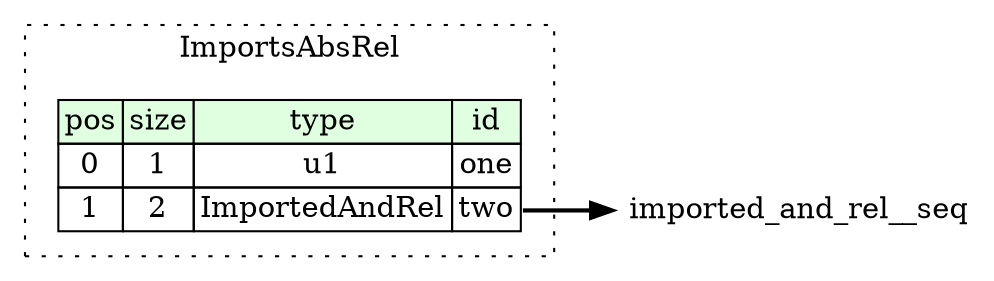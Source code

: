 digraph {
	rankdir=LR;
	node [shape=plaintext];
	subgraph cluster__imports_abs_rel {
		label="ImportsAbsRel";
		graph[style=dotted];

		imports_abs_rel__seq [label=<<TABLE BORDER="0" CELLBORDER="1" CELLSPACING="0">
			<TR><TD BGCOLOR="#E0FFE0">pos</TD><TD BGCOLOR="#E0FFE0">size</TD><TD BGCOLOR="#E0FFE0">type</TD><TD BGCOLOR="#E0FFE0">id</TD></TR>
			<TR><TD PORT="one_pos">0</TD><TD PORT="one_size">1</TD><TD>u1</TD><TD PORT="one_type">one</TD></TR>
			<TR><TD PORT="two_pos">1</TD><TD PORT="two_size">2</TD><TD>ImportedAndRel</TD><TD PORT="two_type">two</TD></TR>
		</TABLE>>];
	}
	imports_abs_rel__seq:two_type -> imported_and_rel__seq [style=bold];
}
